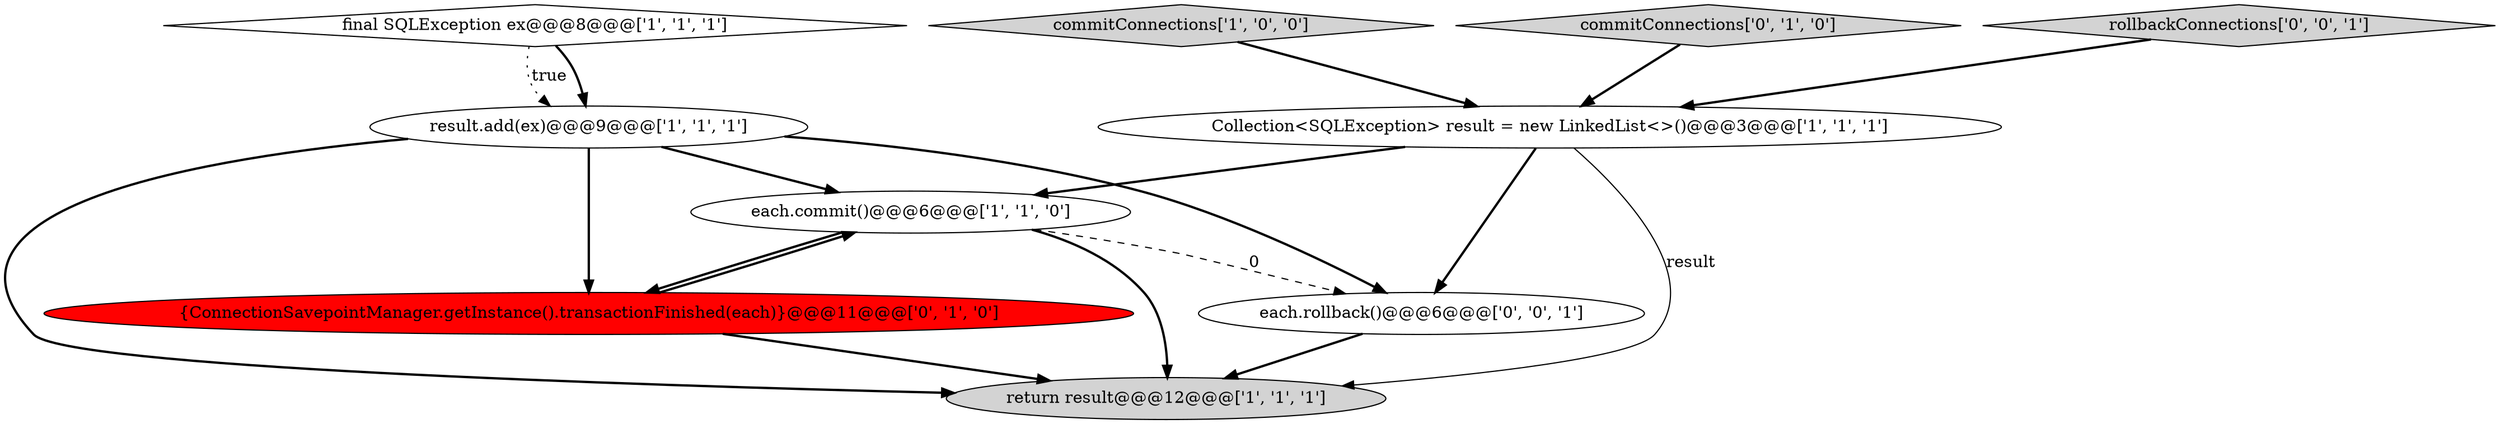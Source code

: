 digraph {
6 [style = filled, label = "commitConnections['0', '1', '0']", fillcolor = lightgray, shape = diamond image = "AAA0AAABBB2BBB"];
9 [style = filled, label = "rollbackConnections['0', '0', '1']", fillcolor = lightgray, shape = diamond image = "AAA0AAABBB3BBB"];
1 [style = filled, label = "each.commit()@@@6@@@['1', '1', '0']", fillcolor = white, shape = ellipse image = "AAA0AAABBB1BBB"];
0 [style = filled, label = "final SQLException ex@@@8@@@['1', '1', '1']", fillcolor = white, shape = diamond image = "AAA0AAABBB1BBB"];
4 [style = filled, label = "result.add(ex)@@@9@@@['1', '1', '1']", fillcolor = white, shape = ellipse image = "AAA0AAABBB1BBB"];
3 [style = filled, label = "commitConnections['1', '0', '0']", fillcolor = lightgray, shape = diamond image = "AAA0AAABBB1BBB"];
5 [style = filled, label = "return result@@@12@@@['1', '1', '1']", fillcolor = lightgray, shape = ellipse image = "AAA0AAABBB1BBB"];
2 [style = filled, label = "Collection<SQLException> result = new LinkedList<>()@@@3@@@['1', '1', '1']", fillcolor = white, shape = ellipse image = "AAA0AAABBB1BBB"];
7 [style = filled, label = "{ConnectionSavepointManager.getInstance().transactionFinished(each)}@@@11@@@['0', '1', '0']", fillcolor = red, shape = ellipse image = "AAA1AAABBB2BBB"];
8 [style = filled, label = "each.rollback()@@@6@@@['0', '0', '1']", fillcolor = white, shape = ellipse image = "AAA0AAABBB3BBB"];
1->5 [style = bold, label=""];
4->8 [style = bold, label=""];
1->8 [style = dashed, label="0"];
4->1 [style = bold, label=""];
7->5 [style = bold, label=""];
2->5 [style = solid, label="result"];
7->1 [style = bold, label=""];
3->2 [style = bold, label=""];
8->5 [style = bold, label=""];
0->4 [style = bold, label=""];
9->2 [style = bold, label=""];
4->5 [style = bold, label=""];
1->7 [style = bold, label=""];
2->1 [style = bold, label=""];
4->7 [style = bold, label=""];
2->8 [style = bold, label=""];
0->4 [style = dotted, label="true"];
6->2 [style = bold, label=""];
}
